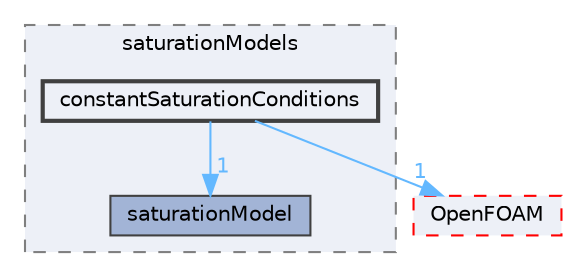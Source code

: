 digraph "src/phaseSystemModels/reactingEuler/saturationModels/constantSaturationConditions"
{
 // LATEX_PDF_SIZE
  bgcolor="transparent";
  edge [fontname=Helvetica,fontsize=10,labelfontname=Helvetica,labelfontsize=10];
  node [fontname=Helvetica,fontsize=10,shape=box,height=0.2,width=0.4];
  compound=true
  subgraph clusterdir_0a821bd01650f974c2b9a25b952bd325 {
    graph [ bgcolor="#edf0f7", pencolor="grey50", label="saturationModels", fontname=Helvetica,fontsize=10 style="filled,dashed", URL="dir_0a821bd01650f974c2b9a25b952bd325.html",tooltip=""]
  dir_19ad252505270c9a36a89b11477f1173 [label="saturationModel", fillcolor="#a2b4d6", color="grey25", style="filled", URL="dir_19ad252505270c9a36a89b11477f1173.html",tooltip=""];
  dir_a98a32dcb20955b86651d21a835e496d [label="constantSaturationConditions", fillcolor="#edf0f7", color="grey25", style="filled,bold", URL="dir_a98a32dcb20955b86651d21a835e496d.html",tooltip=""];
  }
  dir_c5473ff19b20e6ec4dfe5c310b3778a8 [label="OpenFOAM", fillcolor="#edf0f7", color="red", style="filled,dashed", URL="dir_c5473ff19b20e6ec4dfe5c310b3778a8.html",tooltip=""];
  dir_a98a32dcb20955b86651d21a835e496d->dir_19ad252505270c9a36a89b11477f1173 [headlabel="1", labeldistance=1.5 headhref="dir_000637_003411.html" href="dir_000637_003411.html" color="steelblue1" fontcolor="steelblue1"];
  dir_a98a32dcb20955b86651d21a835e496d->dir_c5473ff19b20e6ec4dfe5c310b3778a8 [headlabel="1", labeldistance=1.5 headhref="dir_000637_002695.html" href="dir_000637_002695.html" color="steelblue1" fontcolor="steelblue1"];
}
